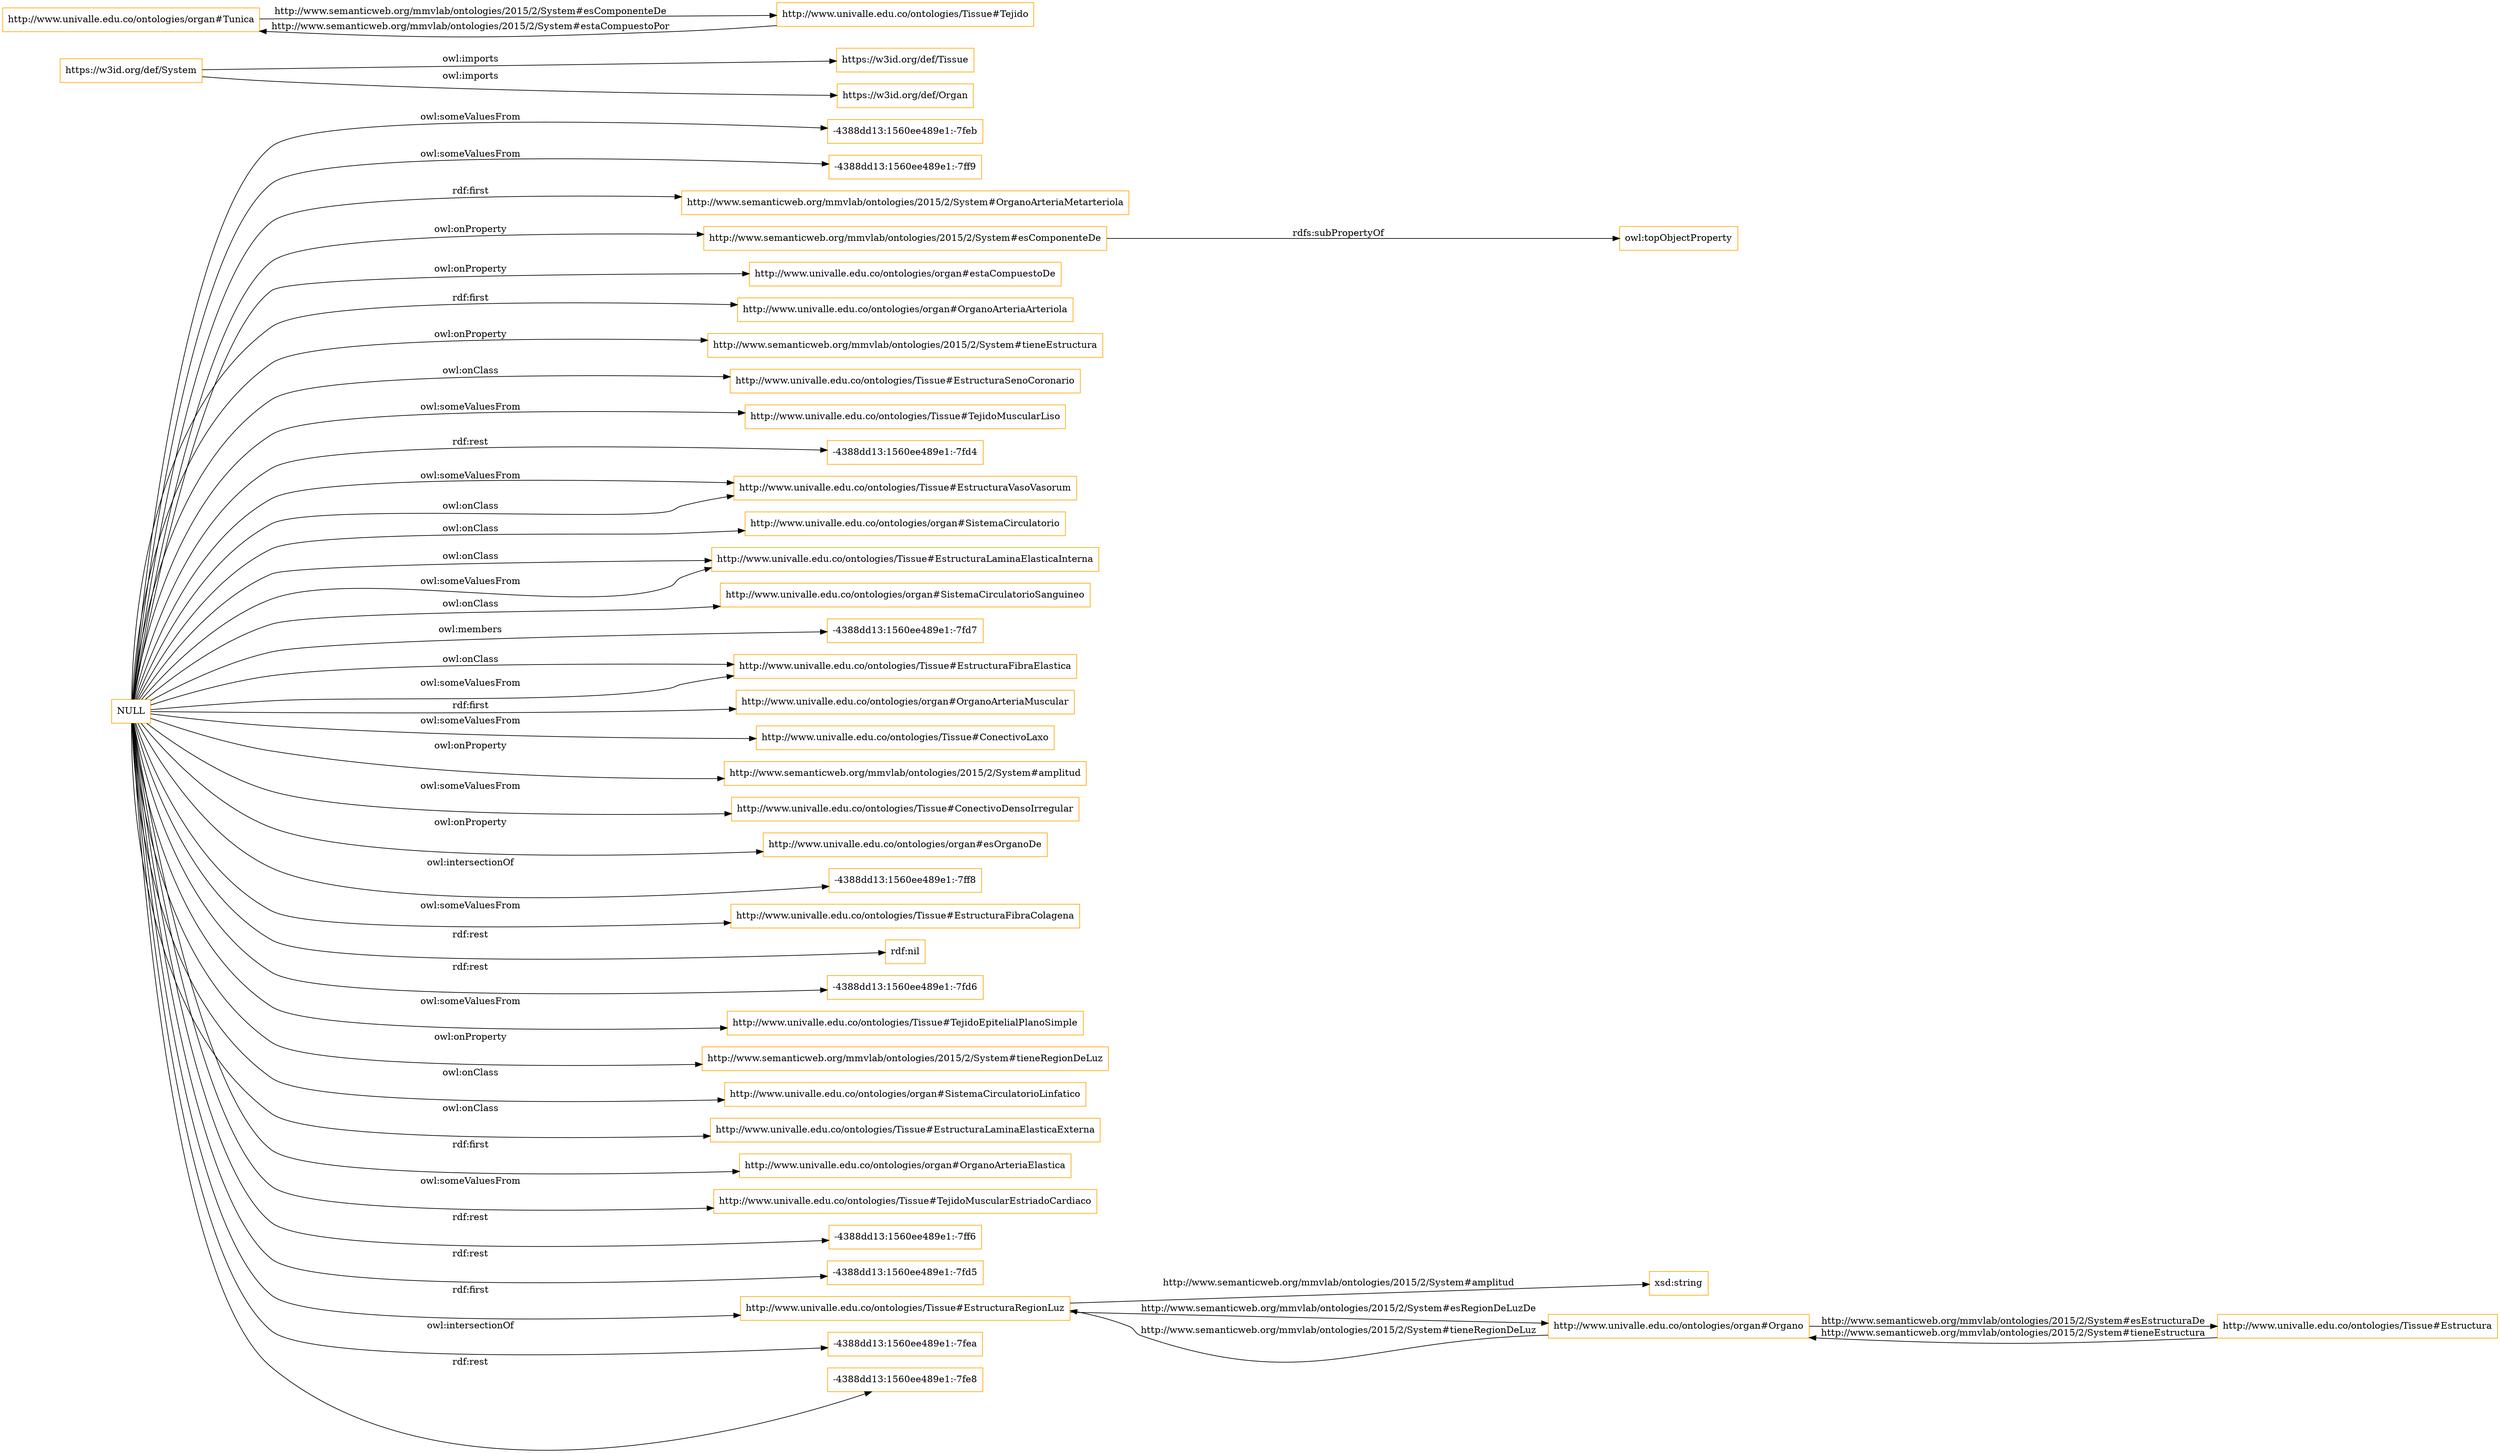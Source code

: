 digraph ar2dtool_diagram { 
rankdir=LR;
size="1501"
node [shape = rectangle, color="orange"]; "-4388dd13:1560ee489e1:-7feb" "-4388dd13:1560ee489e1:-7ff9" "http://www.semanticweb.org/mmvlab/ontologies/2015/2/System#OrganoArteriaMetarteriola" ; /*classes style*/
	"https://w3id.org/def/System" -> "https://w3id.org/def/Tissue" [ label = "owl:imports" ];
	"https://w3id.org/def/System" -> "https://w3id.org/def/Organ" [ label = "owl:imports" ];
	"http://www.semanticweb.org/mmvlab/ontologies/2015/2/System#esComponenteDe" -> "owl:topObjectProperty" [ label = "rdfs:subPropertyOf" ];
	"NULL" -> "http://www.semanticweb.org/mmvlab/ontologies/2015/2/System#esComponenteDe" [ label = "owl:onProperty" ];
	"NULL" -> "-4388dd13:1560ee489e1:-7ff9" [ label = "owl:someValuesFrom" ];
	"NULL" -> "http://www.univalle.edu.co/ontologies/organ#estaCompuestoDe" [ label = "owl:onProperty" ];
	"NULL" -> "http://www.univalle.edu.co/ontologies/organ#OrganoArteriaArteriola" [ label = "rdf:first" ];
	"NULL" -> "http://www.semanticweb.org/mmvlab/ontologies/2015/2/System#tieneEstructura" [ label = "owl:onProperty" ];
	"NULL" -> "http://www.univalle.edu.co/ontologies/Tissue#EstructuraSenoCoronario" [ label = "owl:onClass" ];
	"NULL" -> "http://www.univalle.edu.co/ontologies/Tissue#TejidoMuscularLiso" [ label = "owl:someValuesFrom" ];
	"NULL" -> "-4388dd13:1560ee489e1:-7fd4" [ label = "rdf:rest" ];
	"NULL" -> "http://www.univalle.edu.co/ontologies/Tissue#EstructuraVasoVasorum" [ label = "owl:someValuesFrom" ];
	"NULL" -> "http://www.univalle.edu.co/ontologies/organ#SistemaCirculatorio" [ label = "owl:onClass" ];
	"NULL" -> "http://www.univalle.edu.co/ontologies/Tissue#EstructuraLaminaElasticaInterna" [ label = "owl:onClass" ];
	"NULL" -> "http://www.univalle.edu.co/ontologies/organ#SistemaCirculatorioSanguineo" [ label = "owl:onClass" ];
	"NULL" -> "-4388dd13:1560ee489e1:-7feb" [ label = "owl:someValuesFrom" ];
	"NULL" -> "-4388dd13:1560ee489e1:-7fd7" [ label = "owl:members" ];
	"NULL" -> "http://www.univalle.edu.co/ontologies/Tissue#EstructuraVasoVasorum" [ label = "owl:onClass" ];
	"NULL" -> "http://www.univalle.edu.co/ontologies/Tissue#EstructuraFibraElastica" [ label = "owl:onClass" ];
	"NULL" -> "http://www.univalle.edu.co/ontologies/organ#OrganoArteriaMuscular" [ label = "rdf:first" ];
	"NULL" -> "http://www.semanticweb.org/mmvlab/ontologies/2015/2/System#OrganoArteriaMetarteriola" [ label = "rdf:first" ];
	"NULL" -> "http://www.univalle.edu.co/ontologies/Tissue#ConectivoLaxo" [ label = "owl:someValuesFrom" ];
	"NULL" -> "http://www.semanticweb.org/mmvlab/ontologies/2015/2/System#amplitud" [ label = "owl:onProperty" ];
	"NULL" -> "http://www.univalle.edu.co/ontologies/Tissue#ConectivoDensoIrregular" [ label = "owl:someValuesFrom" ];
	"NULL" -> "http://www.univalle.edu.co/ontologies/organ#esOrganoDe" [ label = "owl:onProperty" ];
	"NULL" -> "-4388dd13:1560ee489e1:-7ff8" [ label = "owl:intersectionOf" ];
	"NULL" -> "http://www.univalle.edu.co/ontologies/Tissue#EstructuraFibraElastica" [ label = "owl:someValuesFrom" ];
	"NULL" -> "http://www.univalle.edu.co/ontologies/Tissue#EstructuraFibraColagena" [ label = "owl:someValuesFrom" ];
	"NULL" -> "rdf:nil" [ label = "rdf:rest" ];
	"NULL" -> "-4388dd13:1560ee489e1:-7fd6" [ label = "rdf:rest" ];
	"NULL" -> "http://www.univalle.edu.co/ontologies/Tissue#TejidoEpitelialPlanoSimple" [ label = "owl:someValuesFrom" ];
	"NULL" -> "http://www.semanticweb.org/mmvlab/ontologies/2015/2/System#tieneRegionDeLuz" [ label = "owl:onProperty" ];
	"NULL" -> "http://www.univalle.edu.co/ontologies/organ#SistemaCirculatorioLinfatico" [ label = "owl:onClass" ];
	"NULL" -> "http://www.univalle.edu.co/ontologies/Tissue#EstructuraLaminaElasticaExterna" [ label = "owl:onClass" ];
	"NULL" -> "http://www.univalle.edu.co/ontologies/organ#OrganoArteriaElastica" [ label = "rdf:first" ];
	"NULL" -> "http://www.univalle.edu.co/ontologies/Tissue#TejidoMuscularEstriadoCardiaco" [ label = "owl:someValuesFrom" ];
	"NULL" -> "http://www.univalle.edu.co/ontologies/Tissue#EstructuraLaminaElasticaInterna" [ label = "owl:someValuesFrom" ];
	"NULL" -> "-4388dd13:1560ee489e1:-7ff6" [ label = "rdf:rest" ];
	"NULL" -> "-4388dd13:1560ee489e1:-7fd5" [ label = "rdf:rest" ];
	"NULL" -> "http://www.univalle.edu.co/ontologies/Tissue#EstructuraRegionLuz" [ label = "rdf:first" ];
	"NULL" -> "-4388dd13:1560ee489e1:-7fea" [ label = "owl:intersectionOf" ];
	"NULL" -> "-4388dd13:1560ee489e1:-7fe8" [ label = "rdf:rest" ];
	"http://www.univalle.edu.co/ontologies/organ#Tunica" -> "http://www.univalle.edu.co/ontologies/Tissue#Tejido" [ label = "http://www.semanticweb.org/mmvlab/ontologies/2015/2/System#esComponenteDe" ];
	"http://www.univalle.edu.co/ontologies/Tissue#EstructuraRegionLuz" -> "xsd:string" [ label = "http://www.semanticweb.org/mmvlab/ontologies/2015/2/System#amplitud" ];
	"http://www.univalle.edu.co/ontologies/Tissue#Estructura" -> "http://www.univalle.edu.co/ontologies/organ#Organo" [ label = "http://www.semanticweb.org/mmvlab/ontologies/2015/2/System#tieneEstructura" ];
	"http://www.univalle.edu.co/ontologies/Tissue#Tejido" -> "http://www.univalle.edu.co/ontologies/organ#Tunica" [ label = "http://www.semanticweb.org/mmvlab/ontologies/2015/2/System#estaCompuestoPor" ];
	"http://www.univalle.edu.co/ontologies/Tissue#EstructuraRegionLuz" -> "http://www.univalle.edu.co/ontologies/organ#Organo" [ label = "http://www.semanticweb.org/mmvlab/ontologies/2015/2/System#esRegionDeLuzDe" ];
	"http://www.univalle.edu.co/ontologies/organ#Organo" -> "http://www.univalle.edu.co/ontologies/Tissue#EstructuraRegionLuz" [ label = "http://www.semanticweb.org/mmvlab/ontologies/2015/2/System#tieneRegionDeLuz" ];
	"http://www.univalle.edu.co/ontologies/organ#Organo" -> "http://www.univalle.edu.co/ontologies/Tissue#Estructura" [ label = "http://www.semanticweb.org/mmvlab/ontologies/2015/2/System#esEstructuraDe" ];

}
